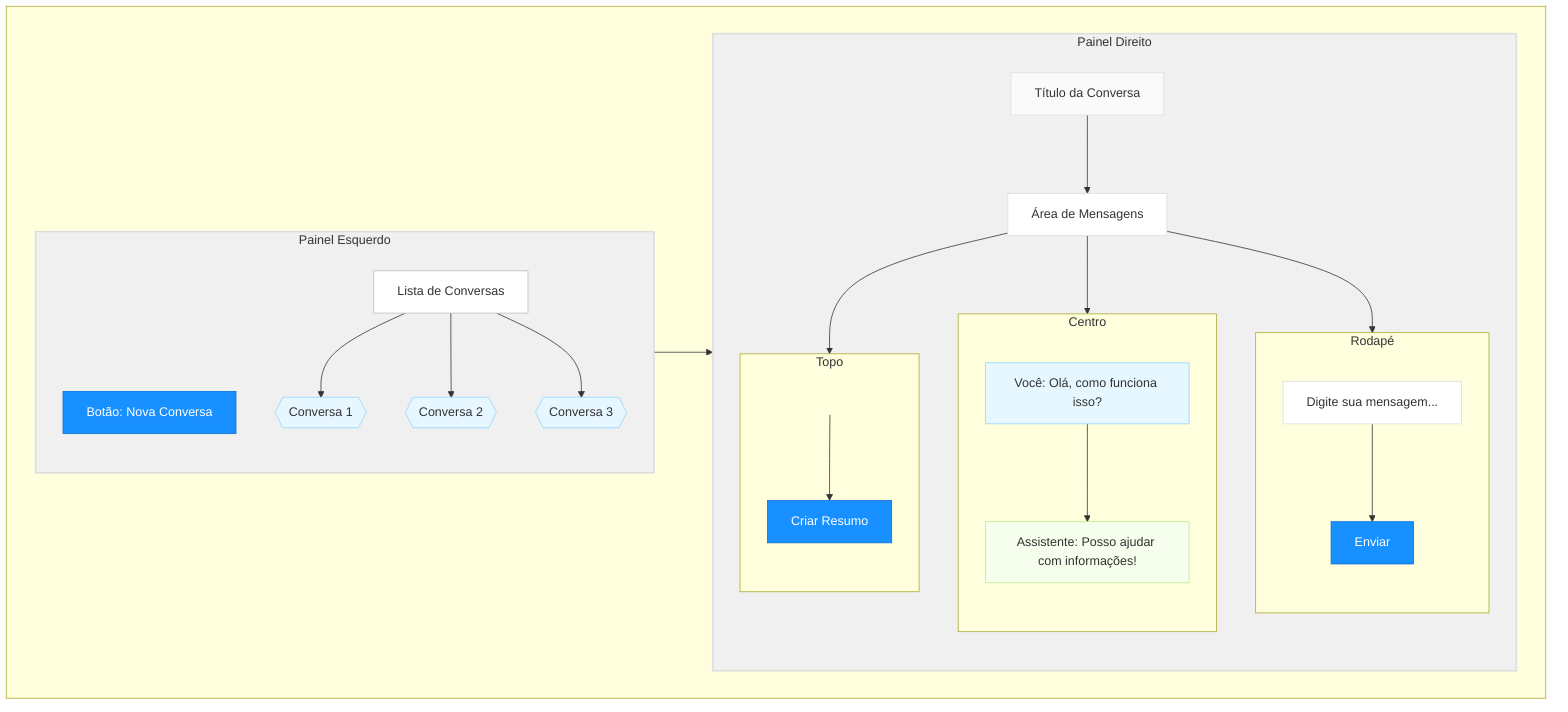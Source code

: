 flowchart TD
    subgraph main[" "]
        direction LR
        subgraph left_panel["Painel Esquerdo"]
            direction TB
            new_btn[Botão: Nova Conversa]:::button
            conv_list[Lista de Conversas]:::list
            conv_list --> conv1{{"Conversa 1"}}:::item
            conv_list --> conv2{{"Conversa 2"}}:::item
            conv_list --> conv3{{"Conversa 3"}}:::item
        end

        subgraph right_panel["Painel Direito"]
            direction TB
            header[Título da Conversa]:::header
            chat_area[Área de Mensagens]:::area
                        
            subgraph input_area_centro["Centro"]
                direction TB
                user_msg["Você: Olá, como funciona isso?"]:::usermsg
                ai_msg["Assistente: Posso ajudar com informações!"]:::aimsg
            end

            subgraph input_area_rodape["Rodapé"]
                direction TB
                input_field[Digite sua mensagem...]:::input
                actions_rodape> ]:::actions
                send_btn[Enviar]:::button
            end

            subgraph input_topo["Topo"]
                direction TB
                actions_topo> ]:::actions
                summary_btn[Criar Resumo]:::button
            end
        end
    end

    %% Conexões entre áreas
    left_panel --> right_panel
    header --> chat_area
    user_msg --> ai_msg
    chat_area --> input_topo
    chat_area --> input_area_centro
    chat_area --> input_area_rodape
    input_field --> send_btn
    actions_topo --> summary_btn

    classDef panel fill:#f0f0f0,stroke:#ddd,stroke-width:2px
    classDef list fill:#fff,stroke:#bbb,stroke-width:1px
    classDef item fill:#e6f7ff,stroke:#91d5ff
    classDef area fill:#fff,stroke:#ddd,stroke-width:1px
    classDef button fill:#1890ff,stroke:#096dd9,color:white
    classDef input fill:#fff,stroke:#ddd,stroke-width:1px
    classDef actions fill:transparent,stroke:none
    classDef usermsg fill:#e6f7ff,stroke:#91d5ff
    classDef aimsg fill:#f6ffed,stroke:#b7eb8f
    classDef header fill:#fafafa,stroke:#ddd,stroke-width:1px
    
    class left_panel,right_panel panel
    class conv_list list
    class conv1,conv2,conv3 item
    class chat_area area
    class input_field input
    class actions actions
    class new_btn,send_btn,summary_btn button
    class user_msg usermsg
    class ai_msg aimsg
    class header header